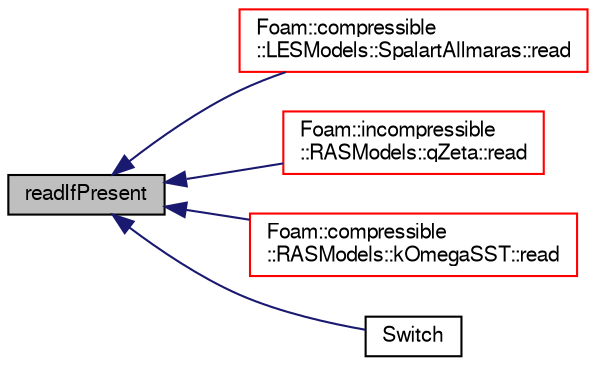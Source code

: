 digraph "readIfPresent"
{
  bgcolor="transparent";
  edge [fontname="FreeSans",fontsize="10",labelfontname="FreeSans",labelfontsize="10"];
  node [fontname="FreeSans",fontsize="10",shape=record];
  rankdir="LR";
  Node2084 [label="readIfPresent",height=0.2,width=0.4,color="black", fillcolor="grey75", style="filled", fontcolor="black"];
  Node2084 -> Node2085 [dir="back",color="midnightblue",fontsize="10",style="solid",fontname="FreeSans"];
  Node2085 [label="Foam::compressible\l::LESModels::SpalartAllmaras::read",height=0.2,width=0.4,color="red",URL="$a30650.html#af816873151ddb0126e98bb2f914d8ed5",tooltip="Read LESProperties dictionary. "];
  Node2084 -> Node2087 [dir="back",color="midnightblue",fontsize="10",style="solid",fontname="FreeSans"];
  Node2087 [label="Foam::incompressible\l::RASModels::qZeta::read",height=0.2,width=0.4,color="red",URL="$a31070.html#af816873151ddb0126e98bb2f914d8ed5",tooltip="Read RASProperties dictionary. "];
  Node2084 -> Node2089 [dir="back",color="midnightblue",fontsize="10",style="solid",fontname="FreeSans"];
  Node2089 [label="Foam::compressible\l::RASModels::kOmegaSST::read",height=0.2,width=0.4,color="red",URL="$a30738.html#af816873151ddb0126e98bb2f914d8ed5",tooltip="Read RASProperties dictionary. "];
  Node2084 -> Node2091 [dir="back",color="midnightblue",fontsize="10",style="solid",fontname="FreeSans"];
  Node2091 [label="Switch",height=0.2,width=0.4,color="black",URL="$a27626.html#ae6eab8472522a842f0e9c256a98c045d",tooltip="Construct from integer values (treats integer as bool value) "];
}
